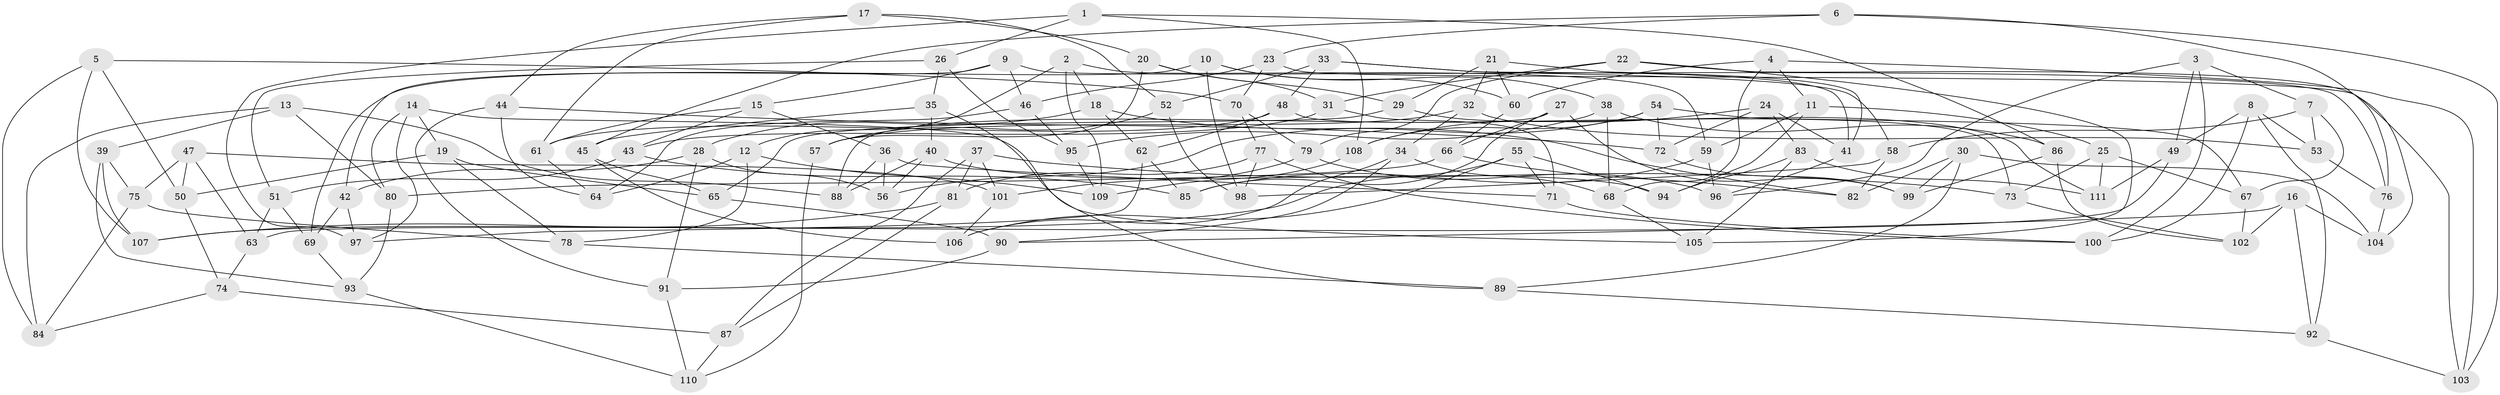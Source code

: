 // Generated by graph-tools (version 1.1) at 2025/37/03/09/25 02:37:54]
// undirected, 111 vertices, 222 edges
graph export_dot {
graph [start="1"]
  node [color=gray90,style=filled];
  1;
  2;
  3;
  4;
  5;
  6;
  7;
  8;
  9;
  10;
  11;
  12;
  13;
  14;
  15;
  16;
  17;
  18;
  19;
  20;
  21;
  22;
  23;
  24;
  25;
  26;
  27;
  28;
  29;
  30;
  31;
  32;
  33;
  34;
  35;
  36;
  37;
  38;
  39;
  40;
  41;
  42;
  43;
  44;
  45;
  46;
  47;
  48;
  49;
  50;
  51;
  52;
  53;
  54;
  55;
  56;
  57;
  58;
  59;
  60;
  61;
  62;
  63;
  64;
  65;
  66;
  67;
  68;
  69;
  70;
  71;
  72;
  73;
  74;
  75;
  76;
  77;
  78;
  79;
  80;
  81;
  82;
  83;
  84;
  85;
  86;
  87;
  88;
  89;
  90;
  91;
  92;
  93;
  94;
  95;
  96;
  97;
  98;
  99;
  100;
  101;
  102;
  103;
  104;
  105;
  106;
  107;
  108;
  109;
  110;
  111;
  1 -- 108;
  1 -- 26;
  1 -- 97;
  1 -- 86;
  2 -- 12;
  2 -- 109;
  2 -- 59;
  2 -- 18;
  3 -- 7;
  3 -- 100;
  3 -- 96;
  3 -- 49;
  4 -- 11;
  4 -- 68;
  4 -- 60;
  4 -- 103;
  5 -- 107;
  5 -- 84;
  5 -- 50;
  5 -- 70;
  6 -- 45;
  6 -- 103;
  6 -- 23;
  6 -- 76;
  7 -- 53;
  7 -- 67;
  7 -- 58;
  8 -- 92;
  8 -- 100;
  8 -- 53;
  8 -- 49;
  9 -- 46;
  9 -- 15;
  9 -- 42;
  9 -- 76;
  10 -- 98;
  10 -- 69;
  10 -- 60;
  10 -- 38;
  11 -- 25;
  11 -- 94;
  11 -- 59;
  12 -- 109;
  12 -- 78;
  12 -- 64;
  13 -- 84;
  13 -- 88;
  13 -- 80;
  13 -- 39;
  14 -- 19;
  14 -- 105;
  14 -- 97;
  14 -- 80;
  15 -- 43;
  15 -- 36;
  15 -- 61;
  16 -- 92;
  16 -- 90;
  16 -- 104;
  16 -- 102;
  17 -- 61;
  17 -- 20;
  17 -- 52;
  17 -- 44;
  18 -- 28;
  18 -- 62;
  18 -- 82;
  19 -- 50;
  19 -- 65;
  19 -- 78;
  20 -- 31;
  20 -- 57;
  20 -- 29;
  21 -- 29;
  21 -- 32;
  21 -- 60;
  21 -- 41;
  22 -- 31;
  22 -- 104;
  22 -- 105;
  22 -- 79;
  23 -- 103;
  23 -- 70;
  23 -- 46;
  24 -- 41;
  24 -- 83;
  24 -- 72;
  24 -- 108;
  25 -- 111;
  25 -- 67;
  25 -- 73;
  26 -- 51;
  26 -- 35;
  26 -- 95;
  27 -- 99;
  27 -- 88;
  27 -- 85;
  27 -- 66;
  28 -- 56;
  28 -- 91;
  28 -- 42;
  29 -- 65;
  29 -- 111;
  30 -- 104;
  30 -- 89;
  30 -- 99;
  30 -- 82;
  31 -- 43;
  31 -- 71;
  32 -- 57;
  32 -- 34;
  32 -- 53;
  33 -- 48;
  33 -- 52;
  33 -- 58;
  33 -- 41;
  34 -- 106;
  34 -- 68;
  34 -- 90;
  35 -- 40;
  35 -- 89;
  35 -- 45;
  36 -- 88;
  36 -- 71;
  36 -- 56;
  37 -- 81;
  37 -- 101;
  37 -- 87;
  37 -- 73;
  38 -- 95;
  38 -- 86;
  38 -- 68;
  39 -- 93;
  39 -- 75;
  39 -- 107;
  40 -- 88;
  40 -- 56;
  40 -- 94;
  41 -- 96;
  42 -- 97;
  42 -- 69;
  43 -- 51;
  43 -- 85;
  44 -- 72;
  44 -- 64;
  44 -- 91;
  45 -- 106;
  45 -- 65;
  46 -- 64;
  46 -- 95;
  47 -- 50;
  47 -- 63;
  47 -- 75;
  47 -- 101;
  48 -- 62;
  48 -- 73;
  48 -- 61;
  49 -- 63;
  49 -- 111;
  50 -- 74;
  51 -- 69;
  51 -- 63;
  52 -- 57;
  52 -- 98;
  53 -- 76;
  54 -- 56;
  54 -- 108;
  54 -- 67;
  54 -- 72;
  55 -- 71;
  55 -- 94;
  55 -- 107;
  55 -- 106;
  57 -- 110;
  58 -- 82;
  58 -- 98;
  59 -- 85;
  59 -- 96;
  60 -- 66;
  61 -- 64;
  62 -- 85;
  62 -- 97;
  63 -- 74;
  65 -- 90;
  66 -- 82;
  66 -- 80;
  67 -- 102;
  68 -- 105;
  69 -- 93;
  70 -- 77;
  70 -- 79;
  71 -- 100;
  72 -- 99;
  73 -- 102;
  74 -- 84;
  74 -- 87;
  75 -- 84;
  75 -- 78;
  76 -- 104;
  77 -- 98;
  77 -- 100;
  77 -- 81;
  78 -- 89;
  79 -- 101;
  79 -- 96;
  80 -- 93;
  81 -- 87;
  81 -- 107;
  83 -- 105;
  83 -- 111;
  83 -- 94;
  86 -- 102;
  86 -- 99;
  87 -- 110;
  89 -- 92;
  90 -- 91;
  91 -- 110;
  92 -- 103;
  93 -- 110;
  95 -- 109;
  101 -- 106;
  108 -- 109;
}
